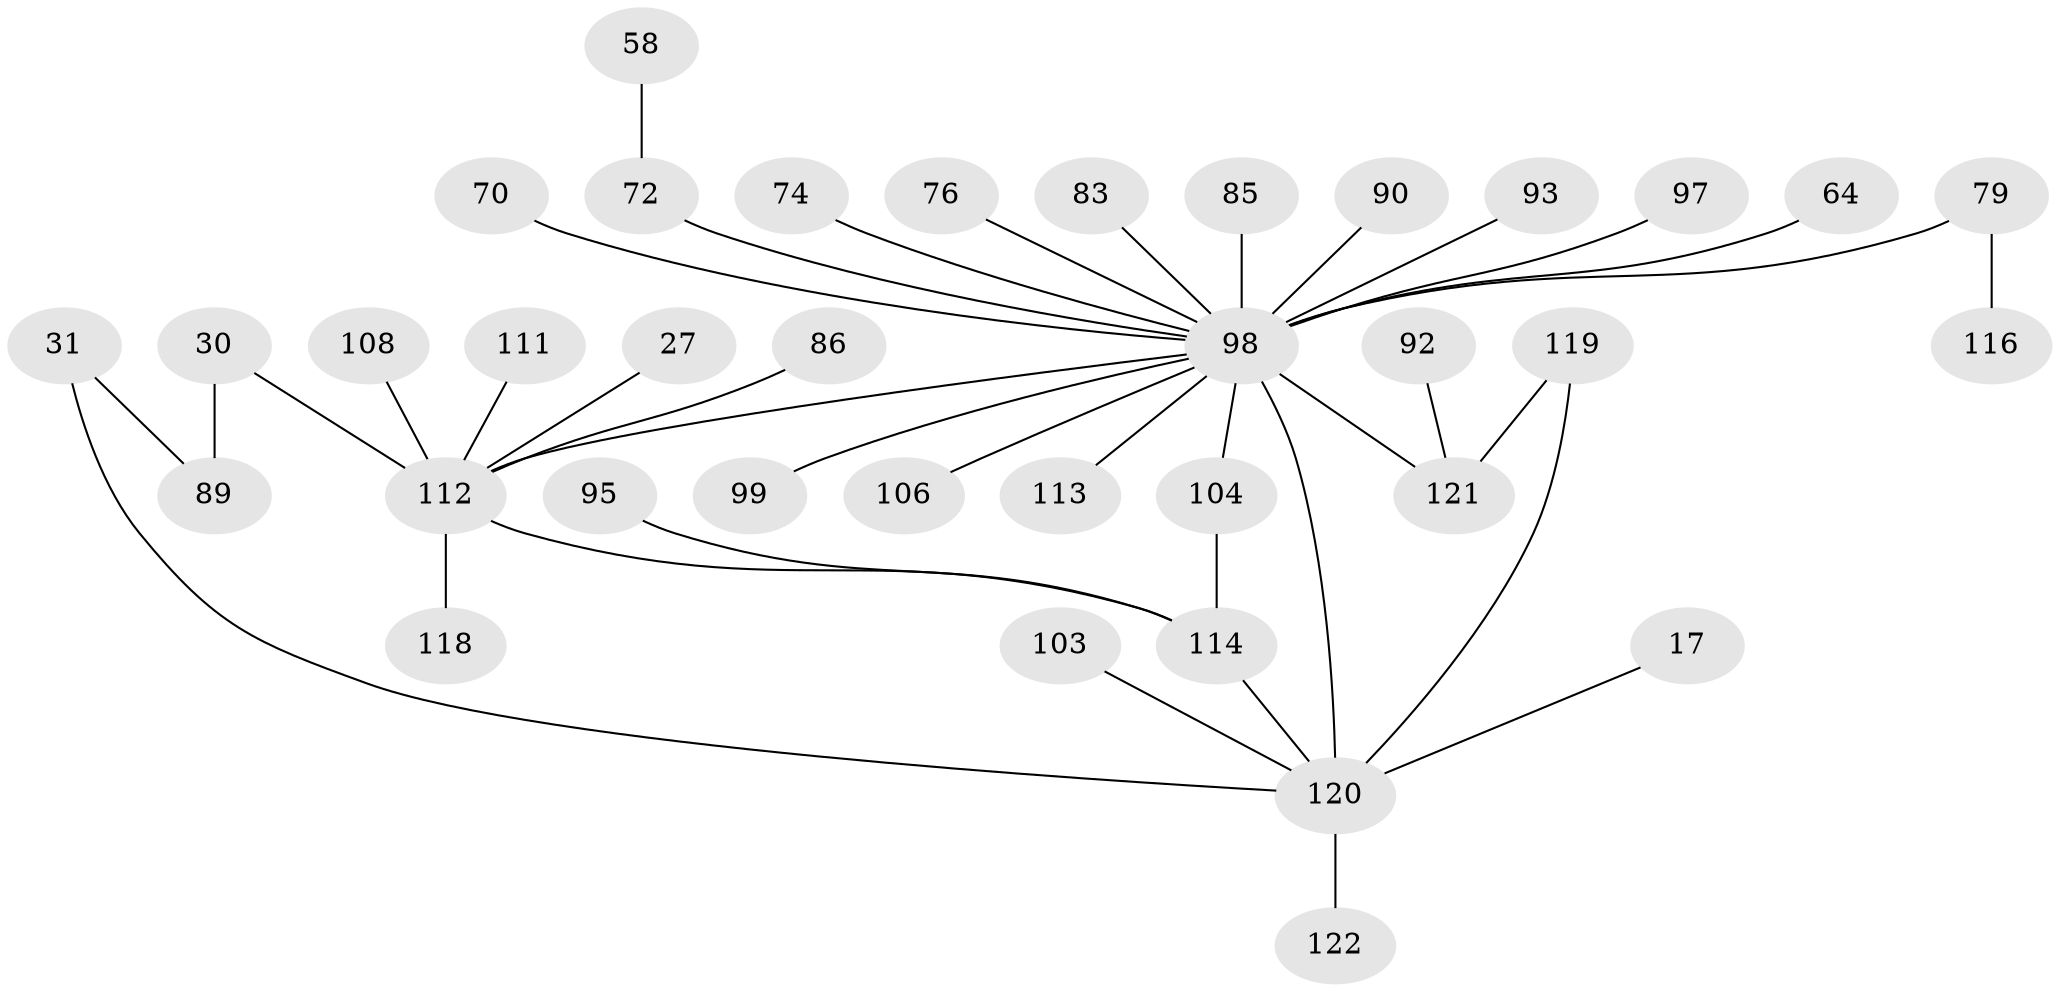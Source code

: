 // original degree distribution, {4: 0.08196721311475409, 10: 0.00819672131147541, 8: 0.00819672131147541, 6: 0.01639344262295082, 2: 0.29508196721311475, 9: 0.00819672131147541, 5: 0.03278688524590164, 3: 0.18032786885245902, 1: 0.36885245901639346}
// Generated by graph-tools (version 1.1) at 2025/45/03/04/25 21:45:43]
// undirected, 36 vertices, 39 edges
graph export_dot {
graph [start="1"]
  node [color=gray90,style=filled];
  17;
  27 [super="+12"];
  30 [super="+23"];
  31;
  58;
  64;
  70;
  72 [super="+49"];
  74;
  76 [super="+44"];
  79;
  83;
  85;
  86 [super="+75"];
  89 [super="+88"];
  90 [super="+84"];
  92;
  93;
  95 [super="+73"];
  97;
  98 [super="+3+2+96"];
  99;
  103;
  104 [super="+39+56"];
  106;
  108 [super="+87"];
  111 [super="+107"];
  112 [super="+60+62+67+94+105+102"];
  113;
  114 [super="+81+109"];
  116;
  118;
  119 [super="+115"];
  120 [super="+5+110+46+38+101+66+117"];
  121 [super="+91"];
  122;
  17 -- 120;
  27 -- 112;
  30 -- 112;
  30 -- 89 [weight=2];
  31 -- 120 [weight=2];
  31 -- 89;
  58 -- 72;
  64 -- 98;
  70 -- 98;
  72 -- 98 [weight=2];
  74 -- 98;
  76 -- 98;
  79 -- 116;
  79 -- 98 [weight=2];
  83 -- 98;
  85 -- 98;
  86 -- 112 [weight=2];
  90 -- 98;
  92 -- 121;
  93 -- 98;
  95 -- 114;
  97 -- 98;
  98 -- 99;
  98 -- 106;
  98 -- 120 [weight=6];
  98 -- 113;
  98 -- 104;
  98 -- 112 [weight=4];
  98 -- 121 [weight=2];
  103 -- 120;
  104 -- 114;
  108 -- 112;
  111 -- 112;
  112 -- 114 [weight=2];
  112 -- 118;
  114 -- 120 [weight=2];
  119 -- 120;
  119 -- 121;
  120 -- 122;
}
